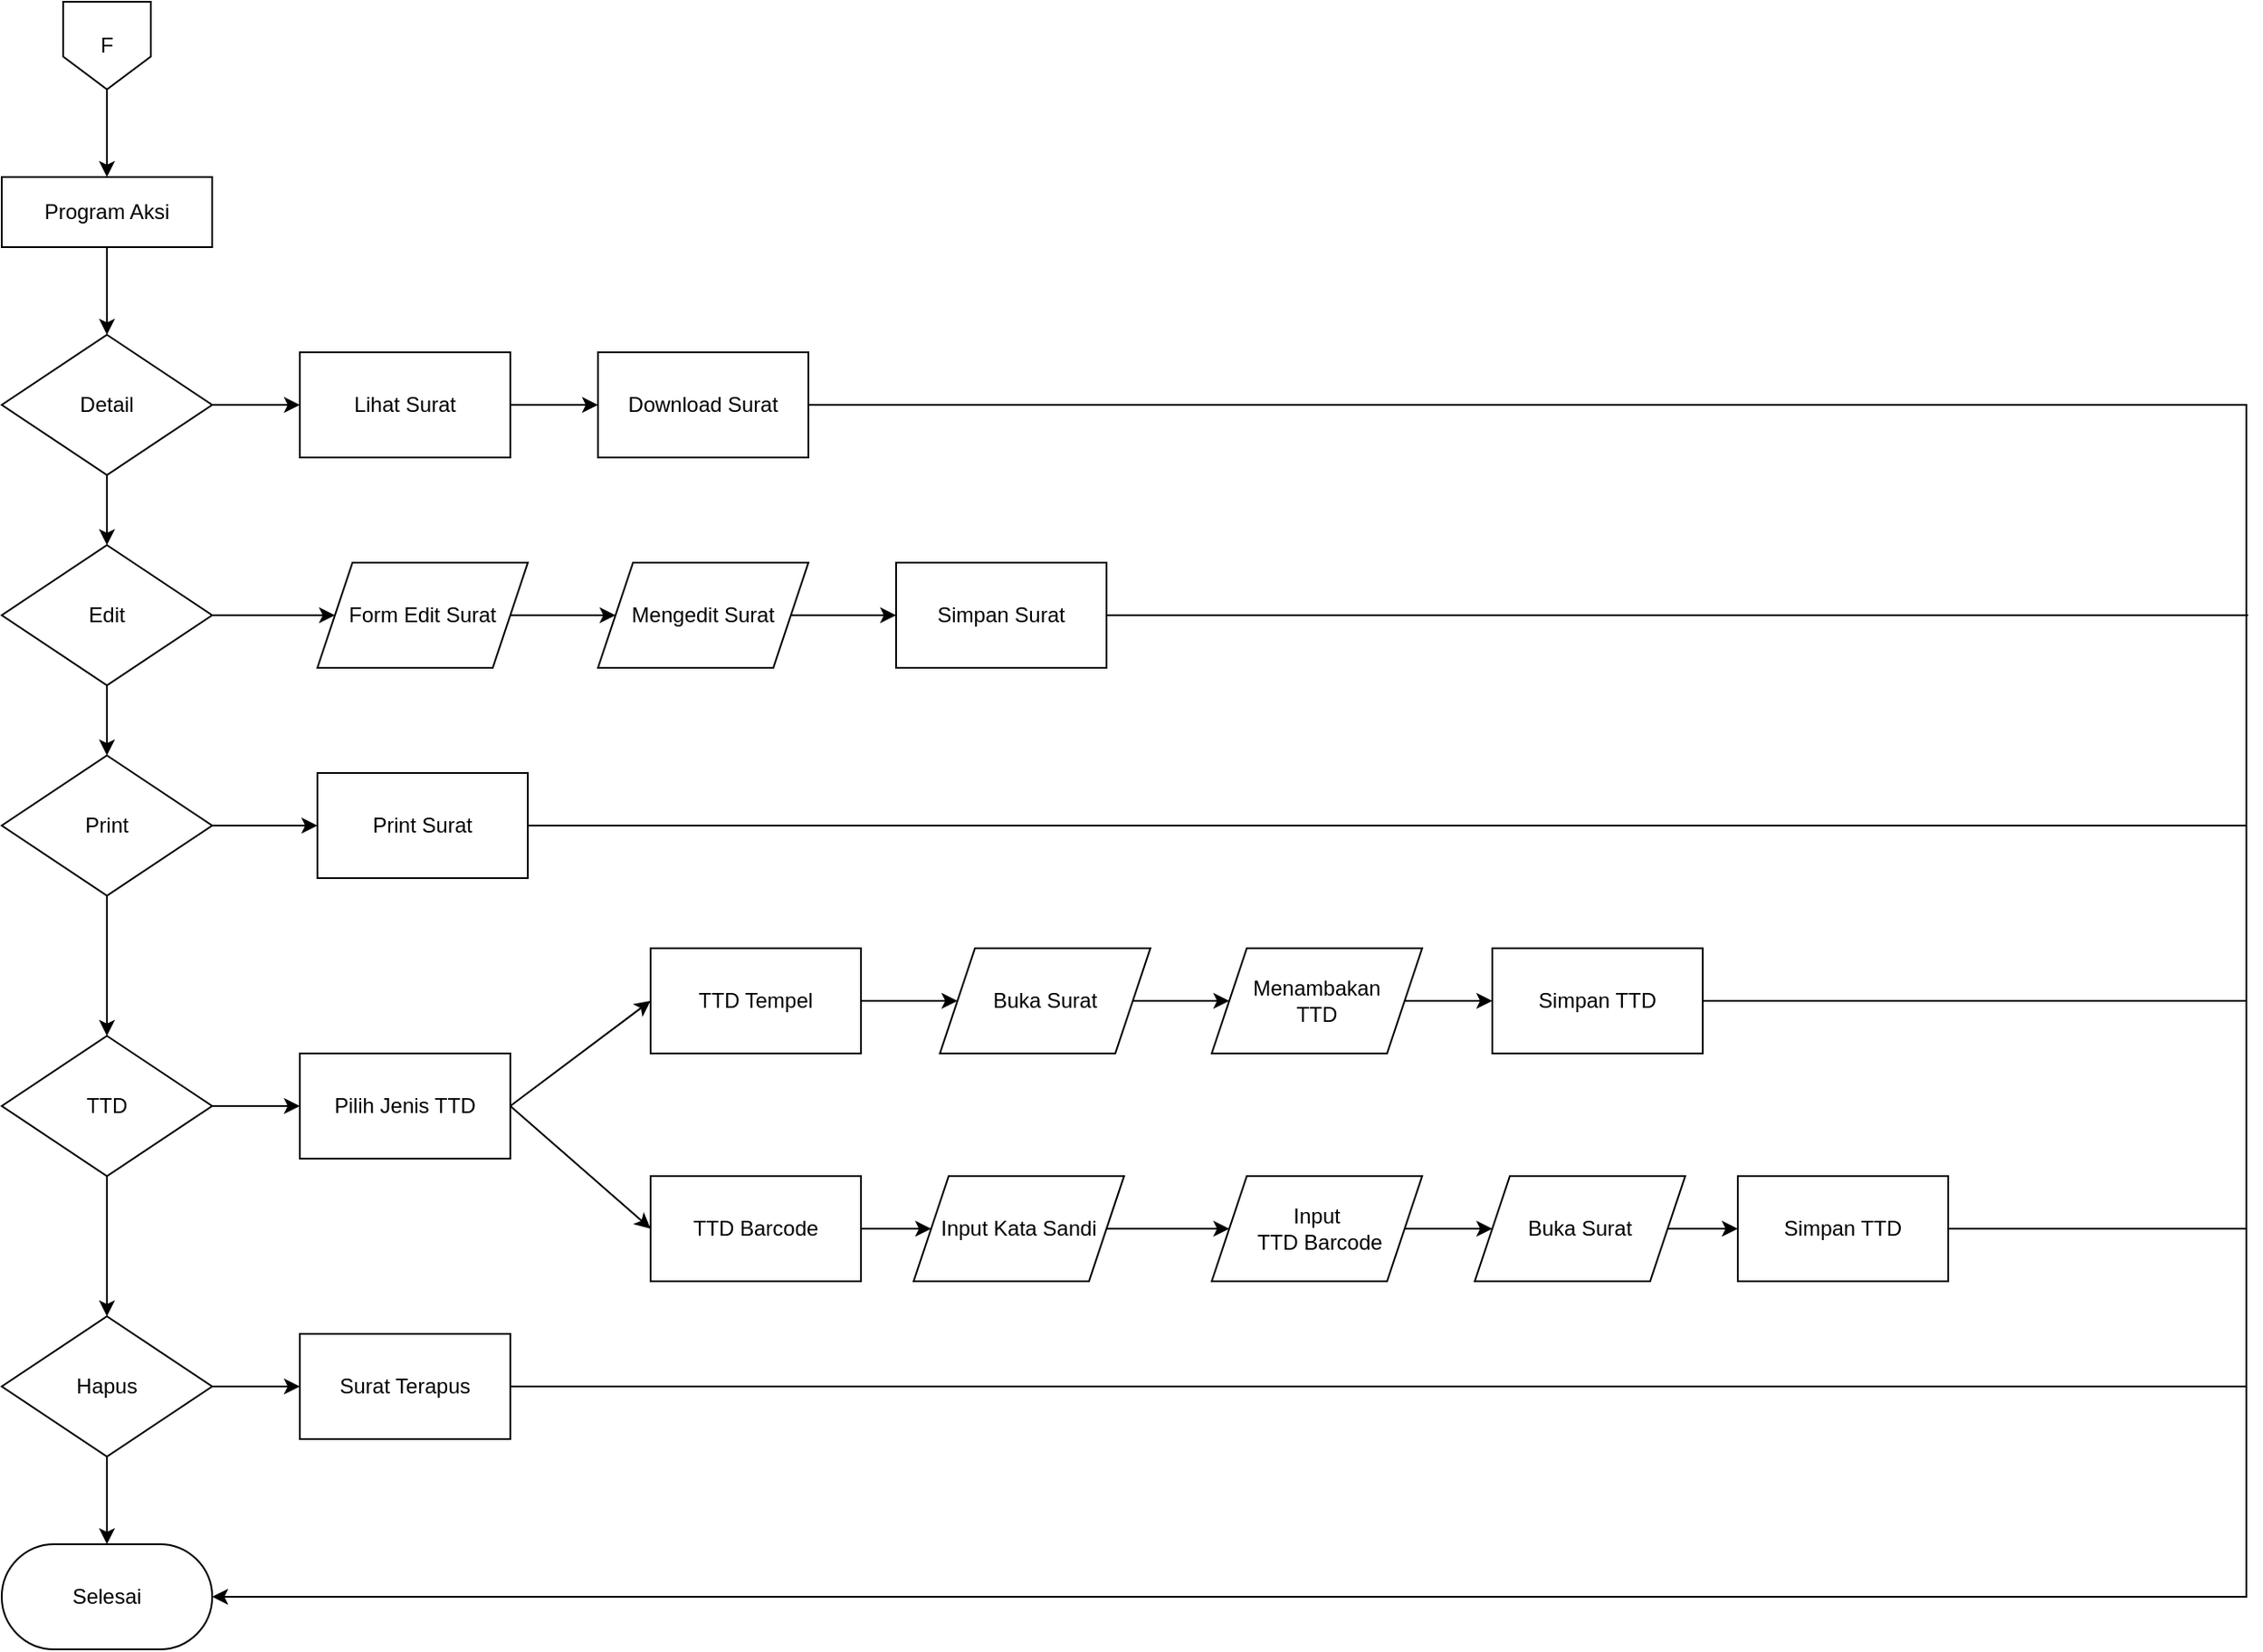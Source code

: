 <mxfile version="21.1.6" type="device">
  <diagram name="Page-1" id="-tt9WdqU9IpScC6rvYCX">
    <mxGraphModel dx="2055" dy="955" grid="1" gridSize="10" guides="1" tooltips="1" connect="1" arrows="1" fold="1" page="1" pageScale="1" pageWidth="850" pageHeight="1100" math="0" shadow="0">
      <root>
        <mxCell id="0" />
        <mxCell id="1" parent="0" />
        <mxCell id="cvxtsEQ2KJsSSbfkRn_V-3" style="edgeStyle=orthogonalEdgeStyle;rounded=0;orthogonalLoop=1;jettySize=auto;html=1;entryX=0.5;entryY=0;entryDx=0;entryDy=0;" edge="1" parent="1" source="cvxtsEQ2KJsSSbfkRn_V-1" target="cvxtsEQ2KJsSSbfkRn_V-2">
          <mxGeometry relative="1" as="geometry" />
        </mxCell>
        <mxCell id="cvxtsEQ2KJsSSbfkRn_V-1" value="F" style="shape=offPageConnector;whiteSpace=wrap;html=1;" vertex="1" parent="1">
          <mxGeometry x="195" y="90" width="50" height="50" as="geometry" />
        </mxCell>
        <mxCell id="cvxtsEQ2KJsSSbfkRn_V-29" style="edgeStyle=orthogonalEdgeStyle;rounded=0;orthogonalLoop=1;jettySize=auto;html=1;entryX=0.5;entryY=0;entryDx=0;entryDy=0;" edge="1" parent="1" source="cvxtsEQ2KJsSSbfkRn_V-2" target="cvxtsEQ2KJsSSbfkRn_V-4">
          <mxGeometry relative="1" as="geometry" />
        </mxCell>
        <mxCell id="cvxtsEQ2KJsSSbfkRn_V-2" value="Program Aksi" style="rounded=0;whiteSpace=wrap;html=1;" vertex="1" parent="1">
          <mxGeometry x="160" y="190" width="120" height="40" as="geometry" />
        </mxCell>
        <mxCell id="cvxtsEQ2KJsSSbfkRn_V-31" style="edgeStyle=orthogonalEdgeStyle;rounded=0;orthogonalLoop=1;jettySize=auto;html=1;entryX=0.5;entryY=0;entryDx=0;entryDy=0;" edge="1" parent="1" source="cvxtsEQ2KJsSSbfkRn_V-4" target="cvxtsEQ2KJsSSbfkRn_V-5">
          <mxGeometry relative="1" as="geometry" />
        </mxCell>
        <mxCell id="cvxtsEQ2KJsSSbfkRn_V-35" style="edgeStyle=orthogonalEdgeStyle;rounded=0;orthogonalLoop=1;jettySize=auto;html=1;entryX=0;entryY=0.5;entryDx=0;entryDy=0;" edge="1" parent="1" source="cvxtsEQ2KJsSSbfkRn_V-4" target="cvxtsEQ2KJsSSbfkRn_V-10">
          <mxGeometry relative="1" as="geometry" />
        </mxCell>
        <mxCell id="cvxtsEQ2KJsSSbfkRn_V-4" value="Detail" style="rhombus;whiteSpace=wrap;html=1;" vertex="1" parent="1">
          <mxGeometry x="160" y="280" width="120" height="80" as="geometry" />
        </mxCell>
        <mxCell id="cvxtsEQ2KJsSSbfkRn_V-32" style="edgeStyle=orthogonalEdgeStyle;rounded=0;orthogonalLoop=1;jettySize=auto;html=1;" edge="1" parent="1" source="cvxtsEQ2KJsSSbfkRn_V-5" target="cvxtsEQ2KJsSSbfkRn_V-6">
          <mxGeometry relative="1" as="geometry" />
        </mxCell>
        <mxCell id="cvxtsEQ2KJsSSbfkRn_V-37" style="edgeStyle=orthogonalEdgeStyle;rounded=0;orthogonalLoop=1;jettySize=auto;html=1;" edge="1" parent="1" source="cvxtsEQ2KJsSSbfkRn_V-5" target="cvxtsEQ2KJsSSbfkRn_V-12">
          <mxGeometry relative="1" as="geometry" />
        </mxCell>
        <mxCell id="cvxtsEQ2KJsSSbfkRn_V-5" value="Edit" style="rhombus;whiteSpace=wrap;html=1;" vertex="1" parent="1">
          <mxGeometry x="160" y="400" width="120" height="80" as="geometry" />
        </mxCell>
        <mxCell id="cvxtsEQ2KJsSSbfkRn_V-33" style="edgeStyle=orthogonalEdgeStyle;rounded=0;orthogonalLoop=1;jettySize=auto;html=1;entryX=0.5;entryY=0;entryDx=0;entryDy=0;" edge="1" parent="1" source="cvxtsEQ2KJsSSbfkRn_V-6" target="cvxtsEQ2KJsSSbfkRn_V-8">
          <mxGeometry relative="1" as="geometry" />
        </mxCell>
        <mxCell id="cvxtsEQ2KJsSSbfkRn_V-40" style="edgeStyle=orthogonalEdgeStyle;rounded=0;orthogonalLoop=1;jettySize=auto;html=1;" edge="1" parent="1" source="cvxtsEQ2KJsSSbfkRn_V-6" target="cvxtsEQ2KJsSSbfkRn_V-15">
          <mxGeometry relative="1" as="geometry" />
        </mxCell>
        <mxCell id="cvxtsEQ2KJsSSbfkRn_V-6" value="Print" style="rhombus;whiteSpace=wrap;html=1;" vertex="1" parent="1">
          <mxGeometry x="160" y="520" width="120" height="80" as="geometry" />
        </mxCell>
        <mxCell id="cvxtsEQ2KJsSSbfkRn_V-34" style="edgeStyle=orthogonalEdgeStyle;rounded=0;orthogonalLoop=1;jettySize=auto;html=1;entryX=0.5;entryY=0;entryDx=0;entryDy=0;" edge="1" parent="1" source="cvxtsEQ2KJsSSbfkRn_V-8" target="cvxtsEQ2KJsSSbfkRn_V-9">
          <mxGeometry relative="1" as="geometry" />
        </mxCell>
        <mxCell id="cvxtsEQ2KJsSSbfkRn_V-41" style="edgeStyle=orthogonalEdgeStyle;rounded=0;orthogonalLoop=1;jettySize=auto;html=1;entryX=0;entryY=0.5;entryDx=0;entryDy=0;" edge="1" parent="1" source="cvxtsEQ2KJsSSbfkRn_V-8" target="cvxtsEQ2KJsSSbfkRn_V-17">
          <mxGeometry relative="1" as="geometry" />
        </mxCell>
        <mxCell id="cvxtsEQ2KJsSSbfkRn_V-8" value="TTD" style="rhombus;whiteSpace=wrap;html=1;" vertex="1" parent="1">
          <mxGeometry x="160" y="680" width="120" height="80" as="geometry" />
        </mxCell>
        <mxCell id="cvxtsEQ2KJsSSbfkRn_V-51" style="edgeStyle=orthogonalEdgeStyle;rounded=0;orthogonalLoop=1;jettySize=auto;html=1;" edge="1" parent="1" source="cvxtsEQ2KJsSSbfkRn_V-9" target="cvxtsEQ2KJsSSbfkRn_V-27">
          <mxGeometry relative="1" as="geometry" />
        </mxCell>
        <mxCell id="cvxtsEQ2KJsSSbfkRn_V-58" style="edgeStyle=orthogonalEdgeStyle;rounded=0;orthogonalLoop=1;jettySize=auto;html=1;" edge="1" parent="1" source="cvxtsEQ2KJsSSbfkRn_V-9" target="cvxtsEQ2KJsSSbfkRn_V-57">
          <mxGeometry relative="1" as="geometry" />
        </mxCell>
        <mxCell id="cvxtsEQ2KJsSSbfkRn_V-9" value="Hapus" style="rhombus;whiteSpace=wrap;html=1;" vertex="1" parent="1">
          <mxGeometry x="160" y="840" width="120" height="80" as="geometry" />
        </mxCell>
        <mxCell id="cvxtsEQ2KJsSSbfkRn_V-36" style="edgeStyle=orthogonalEdgeStyle;rounded=0;orthogonalLoop=1;jettySize=auto;html=1;" edge="1" parent="1" source="cvxtsEQ2KJsSSbfkRn_V-10" target="cvxtsEQ2KJsSSbfkRn_V-11">
          <mxGeometry relative="1" as="geometry" />
        </mxCell>
        <mxCell id="cvxtsEQ2KJsSSbfkRn_V-10" value="Lihat Surat" style="rounded=0;whiteSpace=wrap;html=1;" vertex="1" parent="1">
          <mxGeometry x="330" y="290" width="120" height="60" as="geometry" />
        </mxCell>
        <mxCell id="cvxtsEQ2KJsSSbfkRn_V-56" style="edgeStyle=orthogonalEdgeStyle;rounded=0;orthogonalLoop=1;jettySize=auto;html=1;" edge="1" parent="1" source="cvxtsEQ2KJsSSbfkRn_V-11">
          <mxGeometry relative="1" as="geometry">
            <mxPoint x="280" y="1000" as="targetPoint" />
            <Array as="points">
              <mxPoint x="1440" y="320" />
              <mxPoint x="1440" y="1000" />
              <mxPoint x="1050" y="1000" />
            </Array>
          </mxGeometry>
        </mxCell>
        <mxCell id="cvxtsEQ2KJsSSbfkRn_V-11" value="Download Surat" style="rounded=0;whiteSpace=wrap;html=1;" vertex="1" parent="1">
          <mxGeometry x="500" y="290" width="120" height="60" as="geometry" />
        </mxCell>
        <mxCell id="cvxtsEQ2KJsSSbfkRn_V-38" style="edgeStyle=orthogonalEdgeStyle;rounded=0;orthogonalLoop=1;jettySize=auto;html=1;" edge="1" parent="1" source="cvxtsEQ2KJsSSbfkRn_V-12" target="cvxtsEQ2KJsSSbfkRn_V-13">
          <mxGeometry relative="1" as="geometry" />
        </mxCell>
        <mxCell id="cvxtsEQ2KJsSSbfkRn_V-12" value="Form Edit Surat" style="shape=parallelogram;perimeter=parallelogramPerimeter;whiteSpace=wrap;html=1;fixedSize=1;" vertex="1" parent="1">
          <mxGeometry x="340" y="410" width="120" height="60" as="geometry" />
        </mxCell>
        <mxCell id="cvxtsEQ2KJsSSbfkRn_V-39" style="edgeStyle=orthogonalEdgeStyle;rounded=0;orthogonalLoop=1;jettySize=auto;html=1;" edge="1" parent="1" source="cvxtsEQ2KJsSSbfkRn_V-13" target="cvxtsEQ2KJsSSbfkRn_V-14">
          <mxGeometry relative="1" as="geometry" />
        </mxCell>
        <mxCell id="cvxtsEQ2KJsSSbfkRn_V-13" value="Mengedit Surat" style="shape=parallelogram;perimeter=parallelogramPerimeter;whiteSpace=wrap;html=1;fixedSize=1;" vertex="1" parent="1">
          <mxGeometry x="500" y="410" width="120" height="60" as="geometry" />
        </mxCell>
        <mxCell id="cvxtsEQ2KJsSSbfkRn_V-14" value="Simpan Surat" style="rounded=0;whiteSpace=wrap;html=1;" vertex="1" parent="1">
          <mxGeometry x="670" y="410" width="120" height="60" as="geometry" />
        </mxCell>
        <mxCell id="cvxtsEQ2KJsSSbfkRn_V-15" value="Print Surat" style="rounded=0;whiteSpace=wrap;html=1;" vertex="1" parent="1">
          <mxGeometry x="340" y="530" width="120" height="60" as="geometry" />
        </mxCell>
        <mxCell id="cvxtsEQ2KJsSSbfkRn_V-17" value="Pilih Jenis TTD" style="rounded=0;whiteSpace=wrap;html=1;" vertex="1" parent="1">
          <mxGeometry x="330" y="690" width="120" height="60" as="geometry" />
        </mxCell>
        <mxCell id="cvxtsEQ2KJsSSbfkRn_V-45" style="edgeStyle=orthogonalEdgeStyle;rounded=0;orthogonalLoop=1;jettySize=auto;html=1;" edge="1" parent="1" source="cvxtsEQ2KJsSSbfkRn_V-18" target="cvxtsEQ2KJsSSbfkRn_V-20">
          <mxGeometry relative="1" as="geometry" />
        </mxCell>
        <mxCell id="cvxtsEQ2KJsSSbfkRn_V-18" value="Buka Surat" style="shape=parallelogram;perimeter=parallelogramPerimeter;whiteSpace=wrap;html=1;fixedSize=1;" vertex="1" parent="1">
          <mxGeometry x="695" y="630" width="120" height="60" as="geometry" />
        </mxCell>
        <mxCell id="cvxtsEQ2KJsSSbfkRn_V-44" style="edgeStyle=orthogonalEdgeStyle;rounded=0;orthogonalLoop=1;jettySize=auto;html=1;" edge="1" parent="1" source="cvxtsEQ2KJsSSbfkRn_V-19" target="cvxtsEQ2KJsSSbfkRn_V-18">
          <mxGeometry relative="1" as="geometry" />
        </mxCell>
        <mxCell id="cvxtsEQ2KJsSSbfkRn_V-19" value="TTD Tempel" style="rounded=0;whiteSpace=wrap;html=1;" vertex="1" parent="1">
          <mxGeometry x="530" y="630" width="120" height="60" as="geometry" />
        </mxCell>
        <mxCell id="cvxtsEQ2KJsSSbfkRn_V-46" style="edgeStyle=orthogonalEdgeStyle;rounded=0;orthogonalLoop=1;jettySize=auto;html=1;" edge="1" parent="1" source="cvxtsEQ2KJsSSbfkRn_V-20" target="cvxtsEQ2KJsSSbfkRn_V-21">
          <mxGeometry relative="1" as="geometry" />
        </mxCell>
        <mxCell id="cvxtsEQ2KJsSSbfkRn_V-20" value="Menambakan &lt;br&gt;TTD" style="shape=parallelogram;perimeter=parallelogramPerimeter;whiteSpace=wrap;html=1;fixedSize=1;" vertex="1" parent="1">
          <mxGeometry x="850" y="630" width="120" height="60" as="geometry" />
        </mxCell>
        <mxCell id="cvxtsEQ2KJsSSbfkRn_V-21" value="Simpan TTD" style="rounded=0;whiteSpace=wrap;html=1;" vertex="1" parent="1">
          <mxGeometry x="1010" y="630" width="120" height="60" as="geometry" />
        </mxCell>
        <mxCell id="cvxtsEQ2KJsSSbfkRn_V-47" style="edgeStyle=orthogonalEdgeStyle;rounded=0;orthogonalLoop=1;jettySize=auto;html=1;" edge="1" parent="1" source="cvxtsEQ2KJsSSbfkRn_V-22" target="cvxtsEQ2KJsSSbfkRn_V-23">
          <mxGeometry relative="1" as="geometry" />
        </mxCell>
        <mxCell id="cvxtsEQ2KJsSSbfkRn_V-22" value="TTD Barcode" style="rounded=0;whiteSpace=wrap;html=1;" vertex="1" parent="1">
          <mxGeometry x="530" y="760" width="120" height="60" as="geometry" />
        </mxCell>
        <mxCell id="cvxtsEQ2KJsSSbfkRn_V-48" style="edgeStyle=orthogonalEdgeStyle;rounded=0;orthogonalLoop=1;jettySize=auto;html=1;" edge="1" parent="1" source="cvxtsEQ2KJsSSbfkRn_V-23" target="cvxtsEQ2KJsSSbfkRn_V-24">
          <mxGeometry relative="1" as="geometry" />
        </mxCell>
        <mxCell id="cvxtsEQ2KJsSSbfkRn_V-23" value="Input Kata Sandi" style="shape=parallelogram;perimeter=parallelogramPerimeter;whiteSpace=wrap;html=1;fixedSize=1;" vertex="1" parent="1">
          <mxGeometry x="680" y="760" width="120" height="60" as="geometry" />
        </mxCell>
        <mxCell id="cvxtsEQ2KJsSSbfkRn_V-49" style="edgeStyle=orthogonalEdgeStyle;rounded=0;orthogonalLoop=1;jettySize=auto;html=1;entryX=0;entryY=0.5;entryDx=0;entryDy=0;" edge="1" parent="1" source="cvxtsEQ2KJsSSbfkRn_V-24" target="cvxtsEQ2KJsSSbfkRn_V-26">
          <mxGeometry relative="1" as="geometry" />
        </mxCell>
        <mxCell id="cvxtsEQ2KJsSSbfkRn_V-24" value="Input&lt;br&gt;&amp;nbsp;TTD Barcode" style="shape=parallelogram;perimeter=parallelogramPerimeter;whiteSpace=wrap;html=1;fixedSize=1;" vertex="1" parent="1">
          <mxGeometry x="850" y="760" width="120" height="60" as="geometry" />
        </mxCell>
        <mxCell id="cvxtsEQ2KJsSSbfkRn_V-25" value="Simpan TTD" style="rounded=0;whiteSpace=wrap;html=1;" vertex="1" parent="1">
          <mxGeometry x="1150" y="760" width="120" height="60" as="geometry" />
        </mxCell>
        <mxCell id="cvxtsEQ2KJsSSbfkRn_V-50" style="edgeStyle=orthogonalEdgeStyle;rounded=0;orthogonalLoop=1;jettySize=auto;html=1;" edge="1" parent="1" source="cvxtsEQ2KJsSSbfkRn_V-26" target="cvxtsEQ2KJsSSbfkRn_V-25">
          <mxGeometry relative="1" as="geometry" />
        </mxCell>
        <mxCell id="cvxtsEQ2KJsSSbfkRn_V-26" value="Buka Surat" style="shape=parallelogram;perimeter=parallelogramPerimeter;whiteSpace=wrap;html=1;fixedSize=1;" vertex="1" parent="1">
          <mxGeometry x="1000" y="760" width="120" height="60" as="geometry" />
        </mxCell>
        <mxCell id="cvxtsEQ2KJsSSbfkRn_V-27" value="Surat Terapus" style="rounded=0;whiteSpace=wrap;html=1;" vertex="1" parent="1">
          <mxGeometry x="330" y="850" width="120" height="60" as="geometry" />
        </mxCell>
        <mxCell id="cvxtsEQ2KJsSSbfkRn_V-42" value="" style="endArrow=classic;html=1;rounded=0;exitX=1;exitY=0.5;exitDx=0;exitDy=0;entryX=0;entryY=0.5;entryDx=0;entryDy=0;" edge="1" parent="1" source="cvxtsEQ2KJsSSbfkRn_V-17" target="cvxtsEQ2KJsSSbfkRn_V-19">
          <mxGeometry width="50" height="50" relative="1" as="geometry">
            <mxPoint x="340" y="730" as="sourcePoint" />
            <mxPoint x="390" y="680" as="targetPoint" />
          </mxGeometry>
        </mxCell>
        <mxCell id="cvxtsEQ2KJsSSbfkRn_V-43" value="" style="endArrow=classic;html=1;rounded=0;exitX=1;exitY=0.5;exitDx=0;exitDy=0;entryX=0;entryY=0.5;entryDx=0;entryDy=0;" edge="1" parent="1" source="cvxtsEQ2KJsSSbfkRn_V-17" target="cvxtsEQ2KJsSSbfkRn_V-22">
          <mxGeometry width="50" height="50" relative="1" as="geometry">
            <mxPoint x="460" y="730" as="sourcePoint" />
            <mxPoint x="540" y="670" as="targetPoint" />
          </mxGeometry>
        </mxCell>
        <mxCell id="cvxtsEQ2KJsSSbfkRn_V-57" value="Selesai" style="rounded=1;whiteSpace=wrap;html=1;arcSize=50;" vertex="1" parent="1">
          <mxGeometry x="160" y="970" width="120" height="60" as="geometry" />
        </mxCell>
        <mxCell id="cvxtsEQ2KJsSSbfkRn_V-59" value="" style="endArrow=none;html=1;rounded=0;exitX=1;exitY=0.5;exitDx=0;exitDy=0;" edge="1" parent="1" source="cvxtsEQ2KJsSSbfkRn_V-14">
          <mxGeometry width="50" height="50" relative="1" as="geometry">
            <mxPoint x="420" y="590" as="sourcePoint" />
            <mxPoint x="1441" y="440" as="targetPoint" />
          </mxGeometry>
        </mxCell>
        <mxCell id="cvxtsEQ2KJsSSbfkRn_V-60" value="" style="endArrow=none;html=1;rounded=0;exitX=1;exitY=0.5;exitDx=0;exitDy=0;" edge="1" parent="1" source="cvxtsEQ2KJsSSbfkRn_V-15">
          <mxGeometry width="50" height="50" relative="1" as="geometry">
            <mxPoint x="800" y="450" as="sourcePoint" />
            <mxPoint x="1440" y="560" as="targetPoint" />
          </mxGeometry>
        </mxCell>
        <mxCell id="cvxtsEQ2KJsSSbfkRn_V-61" value="" style="endArrow=none;html=1;rounded=0;exitX=1;exitY=0.5;exitDx=0;exitDy=0;" edge="1" parent="1" source="cvxtsEQ2KJsSSbfkRn_V-27">
          <mxGeometry width="50" height="50" relative="1" as="geometry">
            <mxPoint x="470" y="570" as="sourcePoint" />
            <mxPoint x="1440" y="880" as="targetPoint" />
          </mxGeometry>
        </mxCell>
        <mxCell id="cvxtsEQ2KJsSSbfkRn_V-62" value="" style="endArrow=none;html=1;rounded=0;exitX=1;exitY=0.5;exitDx=0;exitDy=0;" edge="1" parent="1" source="cvxtsEQ2KJsSSbfkRn_V-21">
          <mxGeometry width="50" height="50" relative="1" as="geometry">
            <mxPoint x="870" y="760" as="sourcePoint" />
            <mxPoint x="1440" y="660" as="targetPoint" />
          </mxGeometry>
        </mxCell>
        <mxCell id="cvxtsEQ2KJsSSbfkRn_V-63" value="" style="endArrow=none;html=1;rounded=0;exitX=1;exitY=0.5;exitDx=0;exitDy=0;" edge="1" parent="1" source="cvxtsEQ2KJsSSbfkRn_V-25">
          <mxGeometry width="50" height="50" relative="1" as="geometry">
            <mxPoint x="1140" y="670" as="sourcePoint" />
            <mxPoint x="1440" y="790" as="targetPoint" />
          </mxGeometry>
        </mxCell>
      </root>
    </mxGraphModel>
  </diagram>
</mxfile>
